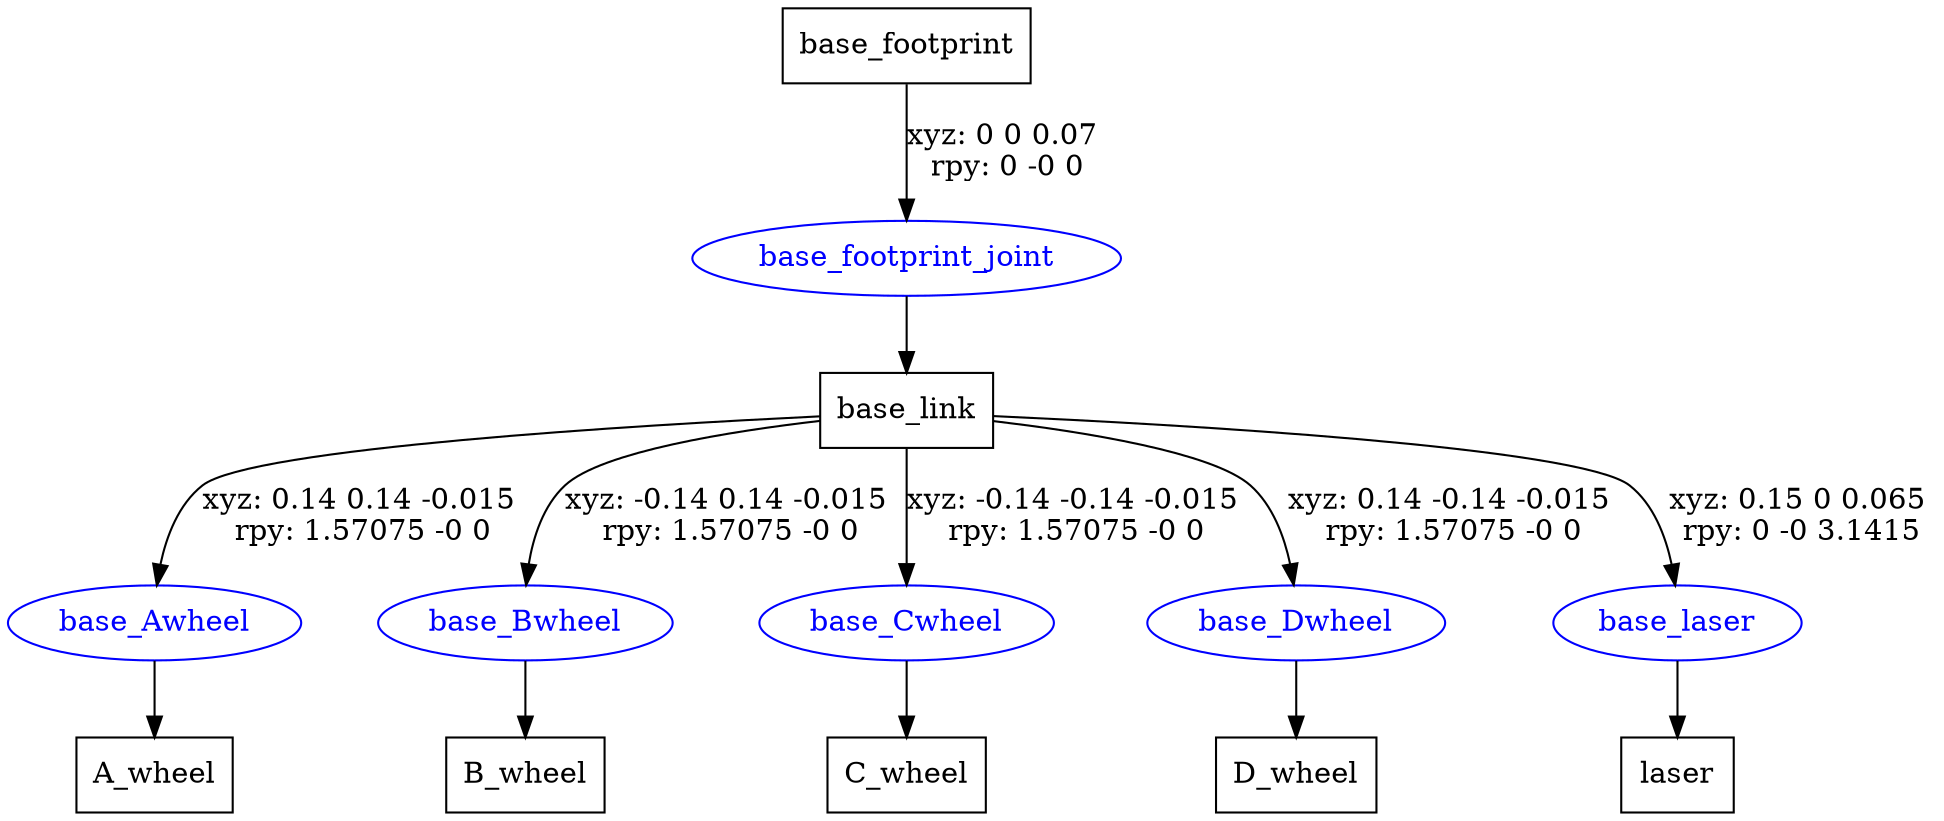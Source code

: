 digraph G {
node [shape=box];
"base_footprint" [label="base_footprint"];
"base_link" [label="base_link"];
"A_wheel" [label="A_wheel"];
"B_wheel" [label="B_wheel"];
"C_wheel" [label="C_wheel"];
"D_wheel" [label="D_wheel"];
"laser" [label="laser"];
node [shape=ellipse, color=blue, fontcolor=blue];
"base_footprint" -> "base_footprint_joint" [label="xyz: 0 0 0.07 \nrpy: 0 -0 0"]
"base_footprint_joint" -> "base_link"
"base_link" -> "base_Awheel" [label="xyz: 0.14 0.14 -0.015 \nrpy: 1.57075 -0 0"]
"base_Awheel" -> "A_wheel"
"base_link" -> "base_Bwheel" [label="xyz: -0.14 0.14 -0.015 \nrpy: 1.57075 -0 0"]
"base_Bwheel" -> "B_wheel"
"base_link" -> "base_Cwheel" [label="xyz: -0.14 -0.14 -0.015 \nrpy: 1.57075 -0 0"]
"base_Cwheel" -> "C_wheel"
"base_link" -> "base_Dwheel" [label="xyz: 0.14 -0.14 -0.015 \nrpy: 1.57075 -0 0"]
"base_Dwheel" -> "D_wheel"
"base_link" -> "base_laser" [label="xyz: 0.15 0 0.065 \nrpy: 0 -0 3.1415"]
"base_laser" -> "laser"
}
